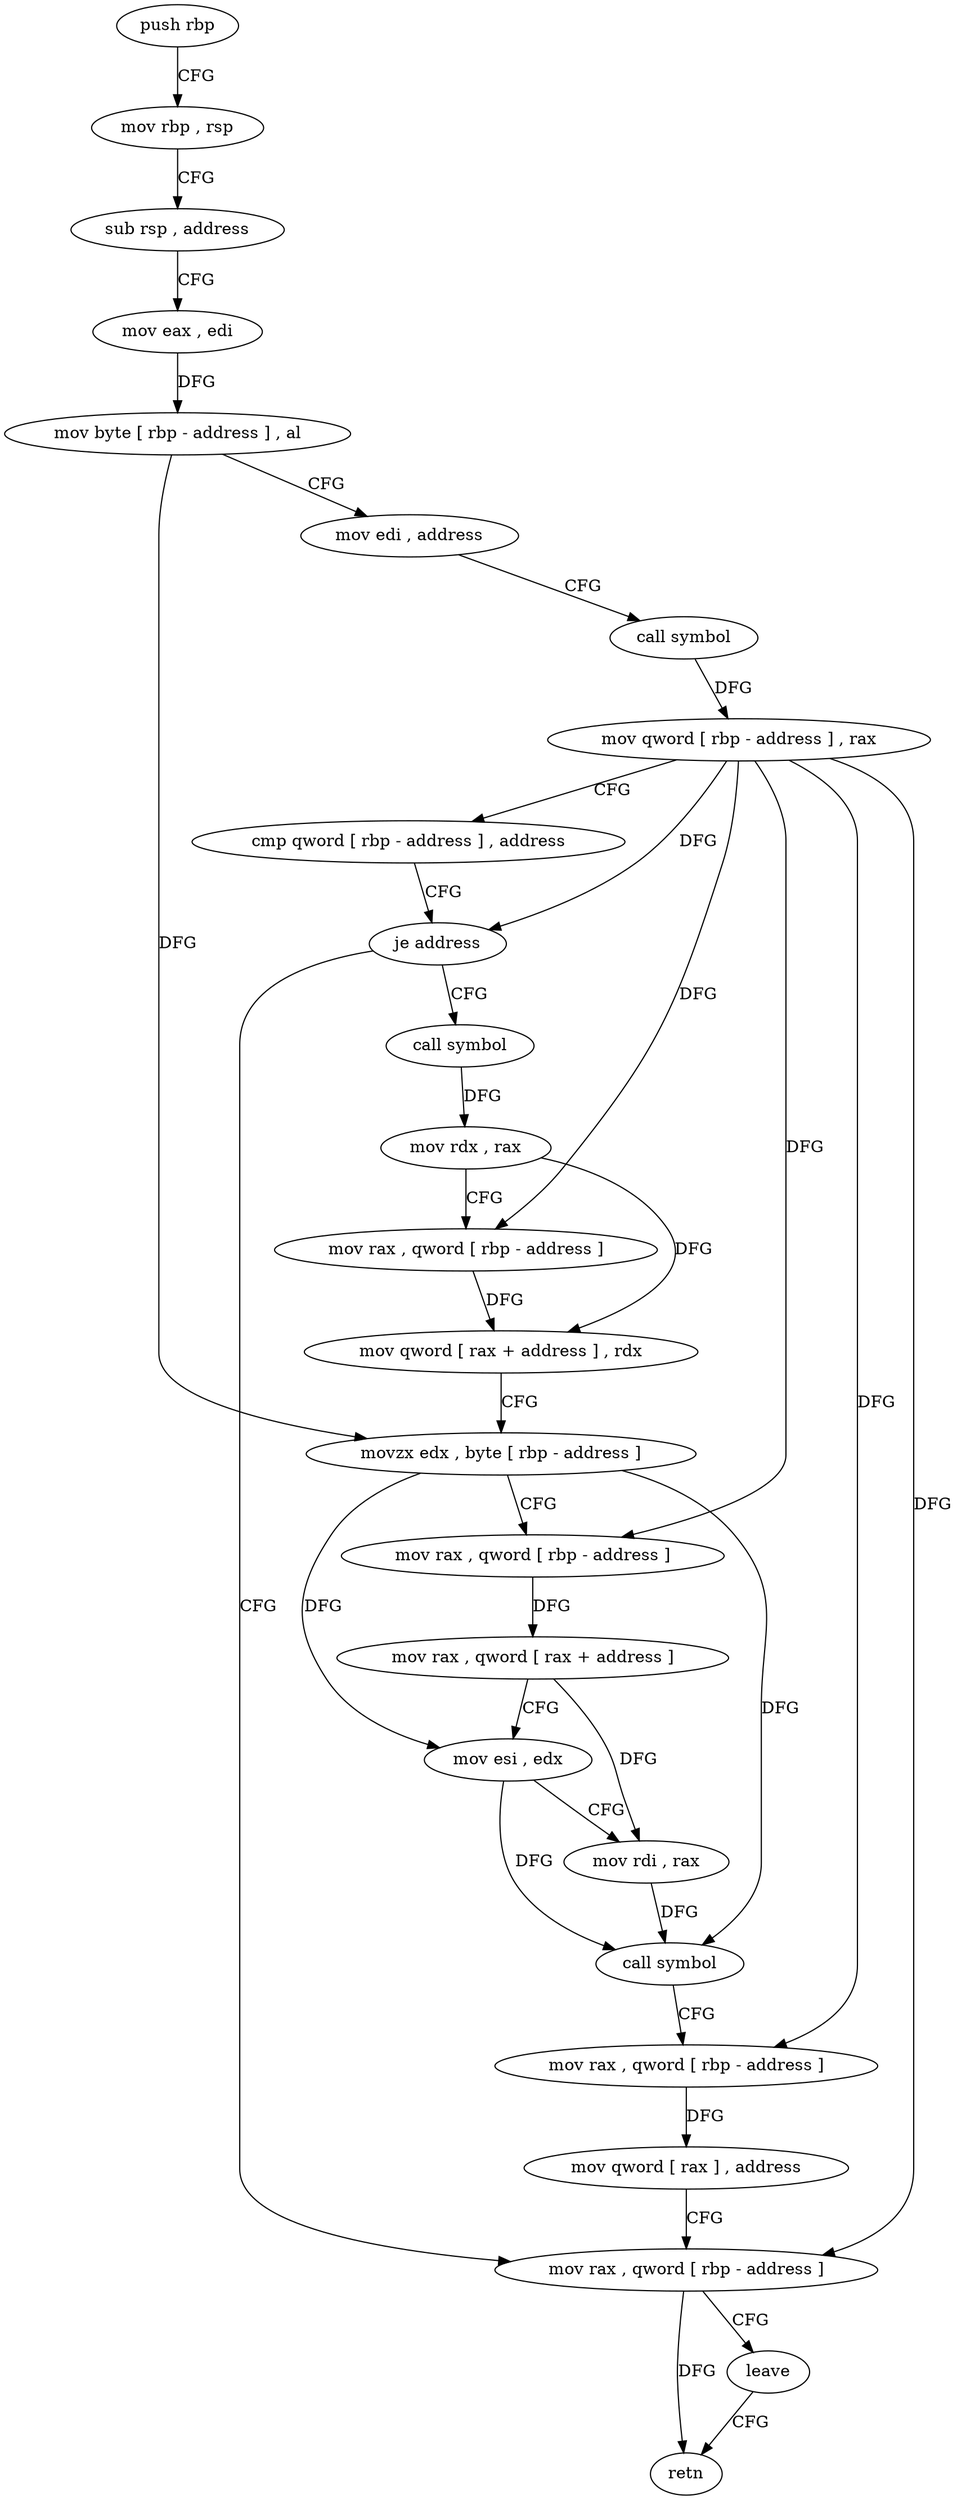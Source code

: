 digraph "func" {
"172375" [label = "push rbp" ]
"172376" [label = "mov rbp , rsp" ]
"172379" [label = "sub rsp , address" ]
"172383" [label = "mov eax , edi" ]
"172385" [label = "mov byte [ rbp - address ] , al" ]
"172388" [label = "mov edi , address" ]
"172393" [label = "call symbol" ]
"172398" [label = "mov qword [ rbp - address ] , rax" ]
"172402" [label = "cmp qword [ rbp - address ] , address" ]
"172407" [label = "je address" ]
"172458" [label = "mov rax , qword [ rbp - address ]" ]
"172409" [label = "call symbol" ]
"172462" [label = "leave" ]
"172463" [label = "retn" ]
"172414" [label = "mov rdx , rax" ]
"172417" [label = "mov rax , qword [ rbp - address ]" ]
"172421" [label = "mov qword [ rax + address ] , rdx" ]
"172425" [label = "movzx edx , byte [ rbp - address ]" ]
"172429" [label = "mov rax , qword [ rbp - address ]" ]
"172433" [label = "mov rax , qword [ rax + address ]" ]
"172437" [label = "mov esi , edx" ]
"172439" [label = "mov rdi , rax" ]
"172442" [label = "call symbol" ]
"172447" [label = "mov rax , qword [ rbp - address ]" ]
"172451" [label = "mov qword [ rax ] , address" ]
"172375" -> "172376" [ label = "CFG" ]
"172376" -> "172379" [ label = "CFG" ]
"172379" -> "172383" [ label = "CFG" ]
"172383" -> "172385" [ label = "DFG" ]
"172385" -> "172388" [ label = "CFG" ]
"172385" -> "172425" [ label = "DFG" ]
"172388" -> "172393" [ label = "CFG" ]
"172393" -> "172398" [ label = "DFG" ]
"172398" -> "172402" [ label = "CFG" ]
"172398" -> "172407" [ label = "DFG" ]
"172398" -> "172458" [ label = "DFG" ]
"172398" -> "172417" [ label = "DFG" ]
"172398" -> "172429" [ label = "DFG" ]
"172398" -> "172447" [ label = "DFG" ]
"172402" -> "172407" [ label = "CFG" ]
"172407" -> "172458" [ label = "CFG" ]
"172407" -> "172409" [ label = "CFG" ]
"172458" -> "172462" [ label = "CFG" ]
"172458" -> "172463" [ label = "DFG" ]
"172409" -> "172414" [ label = "DFG" ]
"172462" -> "172463" [ label = "CFG" ]
"172414" -> "172417" [ label = "CFG" ]
"172414" -> "172421" [ label = "DFG" ]
"172417" -> "172421" [ label = "DFG" ]
"172421" -> "172425" [ label = "CFG" ]
"172425" -> "172429" [ label = "CFG" ]
"172425" -> "172437" [ label = "DFG" ]
"172425" -> "172442" [ label = "DFG" ]
"172429" -> "172433" [ label = "DFG" ]
"172433" -> "172437" [ label = "CFG" ]
"172433" -> "172439" [ label = "DFG" ]
"172437" -> "172439" [ label = "CFG" ]
"172437" -> "172442" [ label = "DFG" ]
"172439" -> "172442" [ label = "DFG" ]
"172442" -> "172447" [ label = "CFG" ]
"172447" -> "172451" [ label = "DFG" ]
"172451" -> "172458" [ label = "CFG" ]
}
